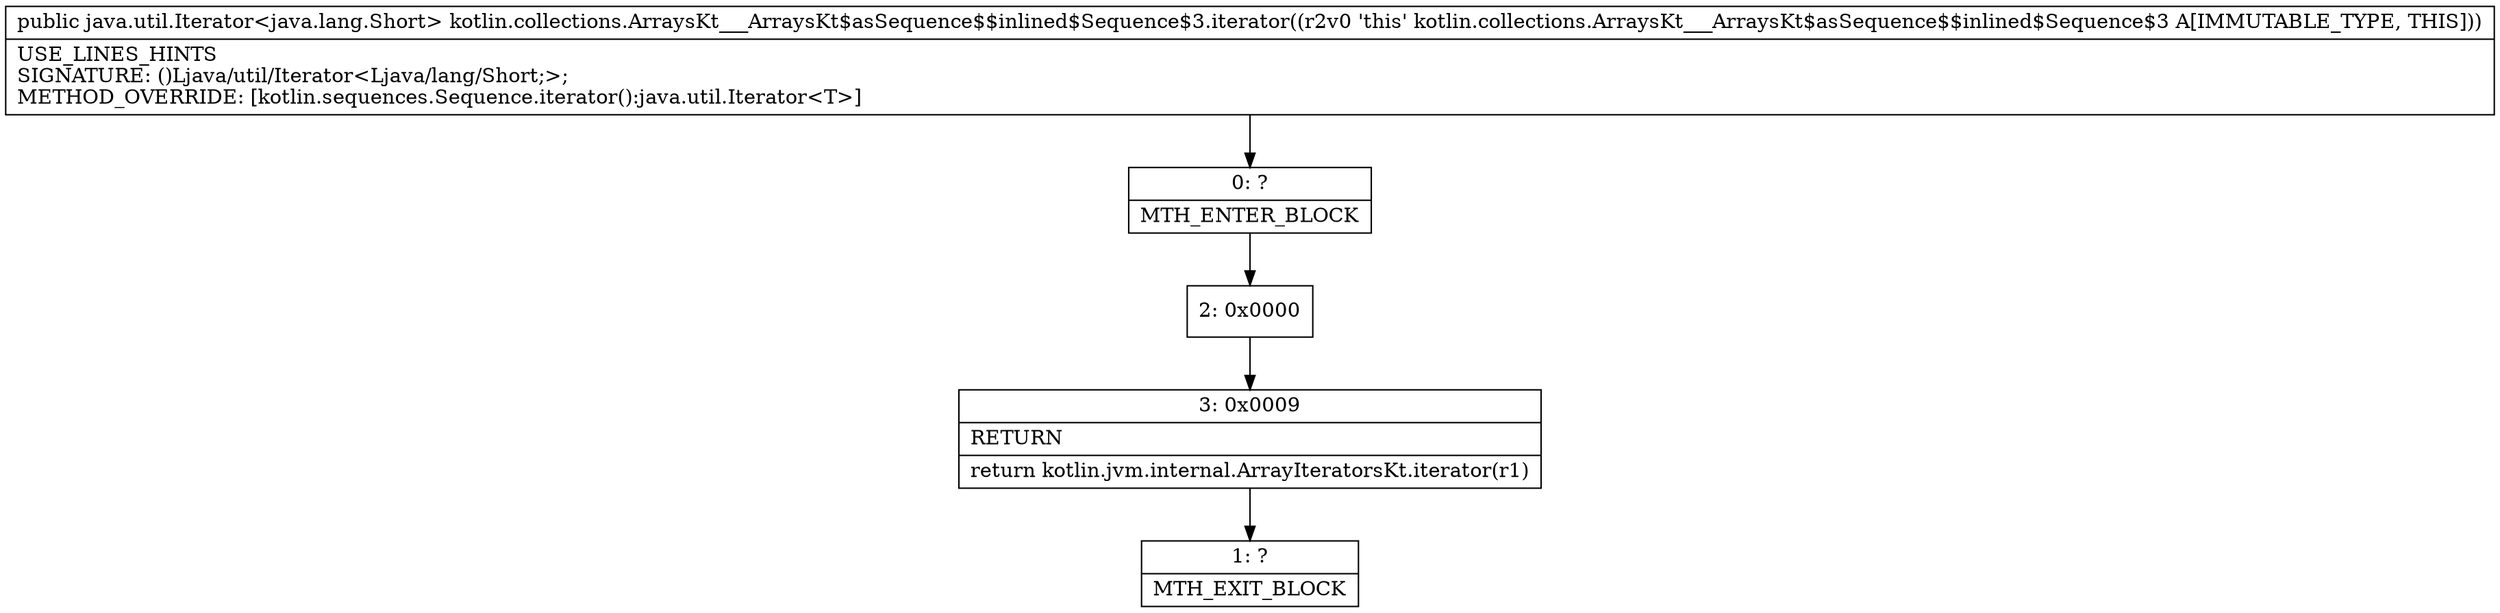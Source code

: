 digraph "CFG forkotlin.collections.ArraysKt___ArraysKt$asSequence$$inlined$Sequence$3.iterator()Ljava\/util\/Iterator;" {
Node_0 [shape=record,label="{0\:\ ?|MTH_ENTER_BLOCK\l}"];
Node_2 [shape=record,label="{2\:\ 0x0000}"];
Node_3 [shape=record,label="{3\:\ 0x0009|RETURN\l|return kotlin.jvm.internal.ArrayIteratorsKt.iterator(r1)\l}"];
Node_1 [shape=record,label="{1\:\ ?|MTH_EXIT_BLOCK\l}"];
MethodNode[shape=record,label="{public java.util.Iterator\<java.lang.Short\> kotlin.collections.ArraysKt___ArraysKt$asSequence$$inlined$Sequence$3.iterator((r2v0 'this' kotlin.collections.ArraysKt___ArraysKt$asSequence$$inlined$Sequence$3 A[IMMUTABLE_TYPE, THIS]))  | USE_LINES_HINTS\lSIGNATURE: ()Ljava\/util\/Iterator\<Ljava\/lang\/Short;\>;\lMETHOD_OVERRIDE: [kotlin.sequences.Sequence.iterator():java.util.Iterator\<T\>]\l}"];
MethodNode -> Node_0;Node_0 -> Node_2;
Node_2 -> Node_3;
Node_3 -> Node_1;
}

